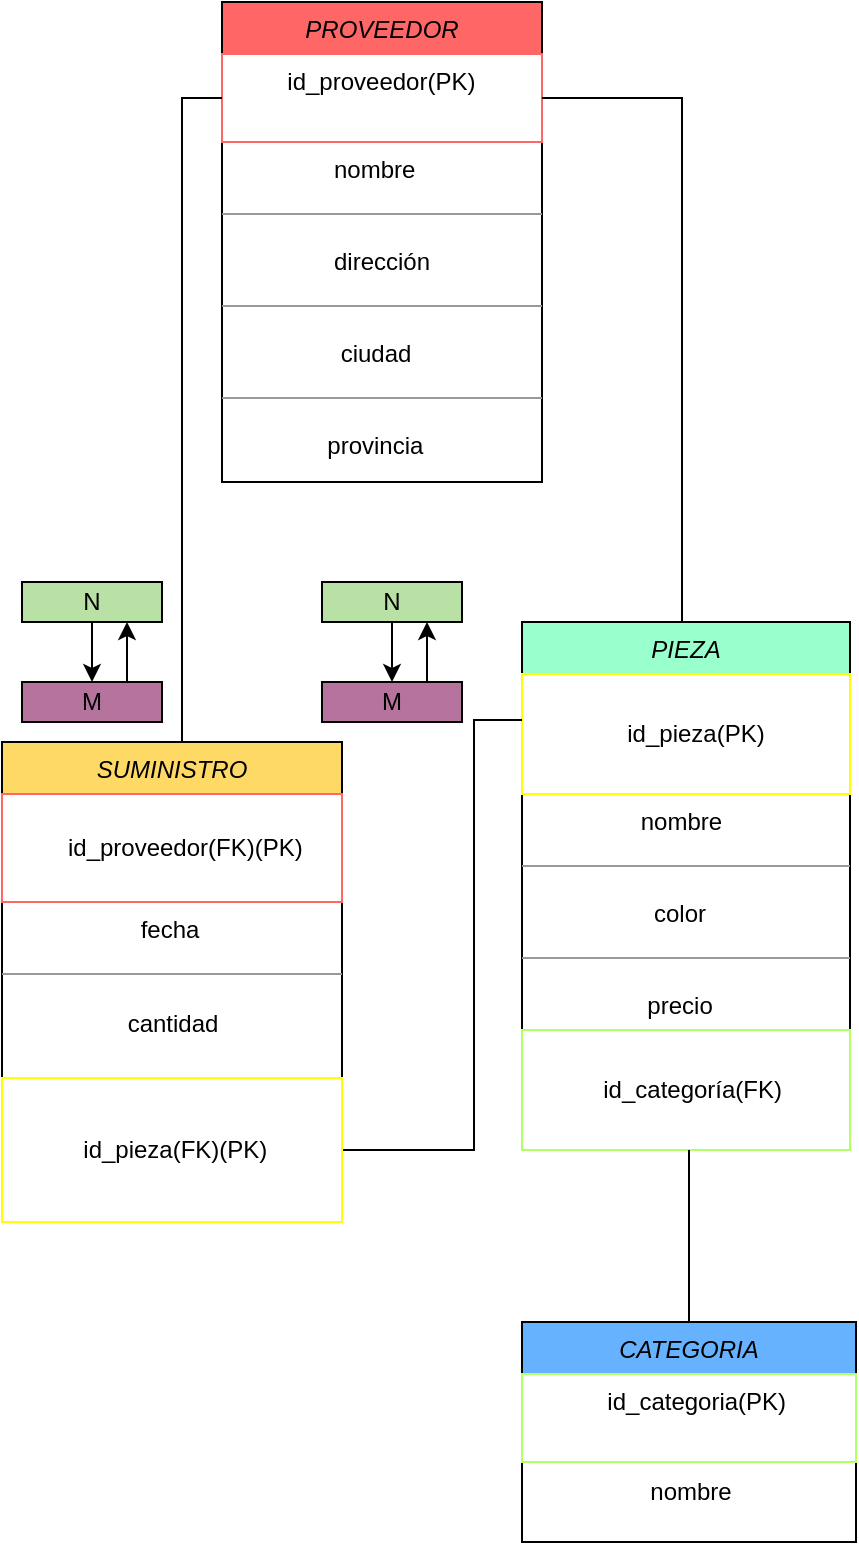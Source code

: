 <mxfile version="26.1.1">
  <diagram id="C5RBs43oDa-KdzZeNtuy" name="Page-1">
    <mxGraphModel dx="1088" dy="406" grid="1" gridSize="10" guides="1" tooltips="1" connect="1" arrows="1" fold="1" page="1" pageScale="1" pageWidth="827" pageHeight="1169" math="0" shadow="0">
      <root>
        <mxCell id="WIyWlLk6GJQsqaUBKTNV-0" />
        <mxCell id="WIyWlLk6GJQsqaUBKTNV-1" parent="WIyWlLk6GJQsqaUBKTNV-0" />
        <mxCell id="zkfFHV4jXpPFQw0GAbJ--0" value="PROVEEDOR" style="swimlane;fontStyle=2;align=center;verticalAlign=top;childLayout=stackLayout;horizontal=1;startSize=26;horizontalStack=0;resizeParent=1;resizeLast=0;collapsible=1;marginBottom=0;rounded=0;shadow=0;strokeWidth=1;fillColor=#FF6666;" parent="WIyWlLk6GJQsqaUBKTNV-1" vertex="1">
          <mxGeometry x="180" y="10" width="160" height="240" as="geometry">
            <mxRectangle x="180" y="10" width="160" height="26" as="alternateBounds" />
          </mxGeometry>
        </mxCell>
        <mxCell id="zkfFHV4jXpPFQw0GAbJ--1" value="        id_proveedor(PK)" style="text;align=left;verticalAlign=top;spacingLeft=4;spacingRight=4;overflow=hidden;rotatable=0;points=[[0,0.5],[1,0.5]];portConstraint=eastwest;strokeColor=#FF6666;" parent="zkfFHV4jXpPFQw0GAbJ--0" vertex="1">
          <mxGeometry y="26" width="160" height="44" as="geometry" />
        </mxCell>
        <mxCell id="zkfFHV4jXpPFQw0GAbJ--2" value="               nombre" style="text;align=left;verticalAlign=top;spacingLeft=4;spacingRight=4;overflow=hidden;rotatable=0;points=[[0,0.5],[1,0.5]];portConstraint=eastwest;rounded=0;shadow=0;html=0;" parent="zkfFHV4jXpPFQw0GAbJ--0" vertex="1">
          <mxGeometry y="70" width="160" height="26" as="geometry" />
        </mxCell>
        <mxCell id="VQyHc1rsR1vsa8HpWnLg-6" value="" style="verticalLabelPosition=bottom;shadow=0;dashed=0;align=center;html=1;verticalAlign=top;strokeWidth=1;shape=mxgraph.mockup.markup.line;strokeColor=#999999;" vertex="1" parent="zkfFHV4jXpPFQw0GAbJ--0">
          <mxGeometry y="96" width="160" height="20" as="geometry" />
        </mxCell>
        <mxCell id="zkfFHV4jXpPFQw0GAbJ--3" value="               dirección" style="text;align=left;verticalAlign=top;spacingLeft=4;spacingRight=4;overflow=hidden;rotatable=0;points=[[0,0.5],[1,0.5]];portConstraint=eastwest;rounded=0;shadow=0;html=0;" parent="zkfFHV4jXpPFQw0GAbJ--0" vertex="1">
          <mxGeometry y="116" width="160" height="26" as="geometry" />
        </mxCell>
        <mxCell id="VQyHc1rsR1vsa8HpWnLg-7" value="" style="verticalLabelPosition=bottom;shadow=0;dashed=0;align=center;html=1;verticalAlign=top;strokeWidth=1;shape=mxgraph.mockup.markup.line;strokeColor=#999999;" vertex="1" parent="zkfFHV4jXpPFQw0GAbJ--0">
          <mxGeometry y="142" width="160" height="20" as="geometry" />
        </mxCell>
        <mxCell id="VQyHc1rsR1vsa8HpWnLg-0" value="                ciudad" style="text;align=left;verticalAlign=top;spacingLeft=4;spacingRight=4;overflow=hidden;rotatable=0;points=[[0,0.5],[1,0.5]];portConstraint=eastwest;rounded=0;shadow=0;html=0;" vertex="1" parent="zkfFHV4jXpPFQw0GAbJ--0">
          <mxGeometry y="162" width="160" height="26" as="geometry" />
        </mxCell>
        <mxCell id="VQyHc1rsR1vsa8HpWnLg-8" value="" style="verticalLabelPosition=bottom;shadow=0;dashed=0;align=center;html=1;verticalAlign=top;strokeWidth=1;shape=mxgraph.mockup.markup.line;strokeColor=#999999;" vertex="1" parent="zkfFHV4jXpPFQw0GAbJ--0">
          <mxGeometry y="188" width="160" height="20" as="geometry" />
        </mxCell>
        <mxCell id="VQyHc1rsR1vsa8HpWnLg-1" value="              provincia" style="text;align=left;verticalAlign=top;spacingLeft=4;spacingRight=4;overflow=hidden;rotatable=0;points=[[0,0.5],[1,0.5]];portConstraint=eastwest;rounded=0;shadow=0;html=0;" vertex="1" parent="zkfFHV4jXpPFQw0GAbJ--0">
          <mxGeometry y="208" width="160" height="32" as="geometry" />
        </mxCell>
        <mxCell id="VQyHc1rsR1vsa8HpWnLg-39" value="PIEZA" style="swimlane;fontStyle=2;align=center;verticalAlign=top;childLayout=stackLayout;horizontal=1;startSize=26;horizontalStack=0;resizeParent=1;resizeLast=0;collapsible=1;marginBottom=0;rounded=0;shadow=0;strokeWidth=1;fillColor=#99FFCC;" vertex="1" parent="WIyWlLk6GJQsqaUBKTNV-1">
          <mxGeometry x="330" y="320" width="164" height="264" as="geometry">
            <mxRectangle x="230" y="140" width="160" height="26" as="alternateBounds" />
          </mxGeometry>
        </mxCell>
        <mxCell id="VQyHc1rsR1vsa8HpWnLg-94" value="" style="edgeStyle=elbowEdgeStyle;elbow=vertical;sourcePerimeterSpacing=0;targetPerimeterSpacing=0;startArrow=none;endArrow=none;rounded=0;curved=0;" edge="1" target="VQyHc1rsR1vsa8HpWnLg-93" parent="VQyHc1rsR1vsa8HpWnLg-39">
          <mxGeometry relative="1" as="geometry">
            <mxPoint x="30" y="34" as="sourcePoint" />
          </mxGeometry>
        </mxCell>
        <mxCell id="VQyHc1rsR1vsa8HpWnLg-93" value="&lt;span style=&quot;text-align: left; text-wrap-mode: nowrap;&quot;&gt;&amp;nbsp; &amp;nbsp;id_pieza(PK)&lt;/span&gt;" style="whiteSpace=wrap;html=1;align=center;verticalAlign=middle;treeFolding=1;treeMoving=1;newEdgeStyle={&quot;edgeStyle&quot;:&quot;elbowEdgeStyle&quot;,&quot;startArrow&quot;:&quot;none&quot;,&quot;endArrow&quot;:&quot;none&quot;};strokeColor=#FFFF00;" vertex="1" parent="VQyHc1rsR1vsa8HpWnLg-39">
          <mxGeometry y="26" width="164" height="60" as="geometry" />
        </mxCell>
        <mxCell id="VQyHc1rsR1vsa8HpWnLg-42" value="                nombre" style="text;align=left;verticalAlign=top;spacingLeft=4;spacingRight=4;overflow=hidden;rotatable=0;points=[[0,0.5],[1,0.5]];portConstraint=eastwest;rounded=0;shadow=0;html=0;" vertex="1" parent="VQyHc1rsR1vsa8HpWnLg-39">
          <mxGeometry y="86" width="164" height="26" as="geometry" />
        </mxCell>
        <mxCell id="VQyHc1rsR1vsa8HpWnLg-43" value="" style="verticalLabelPosition=bottom;shadow=0;dashed=0;align=center;html=1;verticalAlign=top;strokeWidth=1;shape=mxgraph.mockup.markup.line;strokeColor=#999999;" vertex="1" parent="VQyHc1rsR1vsa8HpWnLg-39">
          <mxGeometry y="112" width="164" height="20" as="geometry" />
        </mxCell>
        <mxCell id="VQyHc1rsR1vsa8HpWnLg-44" value="                  color" style="text;align=left;verticalAlign=top;spacingLeft=4;spacingRight=4;overflow=hidden;rotatable=0;points=[[0,0.5],[1,0.5]];portConstraint=eastwest;rounded=0;shadow=0;html=0;" vertex="1" parent="VQyHc1rsR1vsa8HpWnLg-39">
          <mxGeometry y="132" width="164" height="26" as="geometry" />
        </mxCell>
        <mxCell id="VQyHc1rsR1vsa8HpWnLg-45" value="" style="verticalLabelPosition=bottom;shadow=0;dashed=0;align=center;html=1;verticalAlign=top;strokeWidth=1;shape=mxgraph.mockup.markup.line;strokeColor=#999999;" vertex="1" parent="VQyHc1rsR1vsa8HpWnLg-39">
          <mxGeometry y="158" width="164" height="20" as="geometry" />
        </mxCell>
        <mxCell id="VQyHc1rsR1vsa8HpWnLg-97" value="" style="edgeStyle=elbowEdgeStyle;elbow=vertical;sourcePerimeterSpacing=0;targetPerimeterSpacing=0;startArrow=none;endArrow=none;rounded=0;curved=0;" edge="1" target="VQyHc1rsR1vsa8HpWnLg-96" parent="VQyHc1rsR1vsa8HpWnLg-39">
          <mxGeometry relative="1" as="geometry">
            <mxPoint x="36" y="228" as="sourcePoint" />
          </mxGeometry>
        </mxCell>
        <mxCell id="VQyHc1rsR1vsa8HpWnLg-46" value="                 precio" style="text;align=left;verticalAlign=top;spacingLeft=4;spacingRight=4;overflow=hidden;rotatable=0;points=[[0,0.5],[1,0.5]];portConstraint=eastwest;rounded=0;shadow=0;html=0;" vertex="1" parent="VQyHc1rsR1vsa8HpWnLg-39">
          <mxGeometry y="178" width="164" height="26" as="geometry" />
        </mxCell>
        <mxCell id="VQyHc1rsR1vsa8HpWnLg-96" value="&lt;span style=&quot;text-align: left; text-wrap-mode: nowrap;&quot;&gt;&amp;nbsp; id_categoría(FK)&lt;/span&gt;" style="whiteSpace=wrap;html=1;align=center;verticalAlign=middle;treeFolding=1;treeMoving=1;newEdgeStyle={&quot;edgeStyle&quot;:&quot;elbowEdgeStyle&quot;,&quot;startArrow&quot;:&quot;none&quot;,&quot;endArrow&quot;:&quot;none&quot;};strokeColor=#B3FF66;" vertex="1" parent="VQyHc1rsR1vsa8HpWnLg-39">
          <mxGeometry y="204" width="164" height="60" as="geometry" />
        </mxCell>
        <mxCell id="VQyHc1rsR1vsa8HpWnLg-52" value="CATEGORIA" style="swimlane;fontStyle=2;align=center;verticalAlign=top;childLayout=stackLayout;horizontal=1;startSize=26;horizontalStack=0;resizeParent=1;resizeLast=0;collapsible=1;marginBottom=0;rounded=0;shadow=0;strokeWidth=1;fillColor=#66B2FF;" vertex="1" parent="WIyWlLk6GJQsqaUBKTNV-1">
          <mxGeometry x="330" y="670" width="167" height="110" as="geometry">
            <mxRectangle x="230" y="140" width="160" height="26" as="alternateBounds" />
          </mxGeometry>
        </mxCell>
        <mxCell id="VQyHc1rsR1vsa8HpWnLg-53" value="           id_categoria(PK)" style="text;align=left;verticalAlign=top;spacingLeft=4;spacingRight=4;overflow=hidden;rotatable=0;points=[[0,0.5],[1,0.5]];portConstraint=eastwest;strokeColor=#B3FF66;" vertex="1" parent="VQyHc1rsR1vsa8HpWnLg-52">
          <mxGeometry y="26" width="167" height="44" as="geometry" />
        </mxCell>
        <mxCell id="VQyHc1rsR1vsa8HpWnLg-102" value="nombre" style="text;html=1;align=center;verticalAlign=middle;resizable=0;points=[];autosize=1;strokeColor=none;fillColor=none;" vertex="1" parent="VQyHc1rsR1vsa8HpWnLg-52">
          <mxGeometry y="70" width="167" height="30" as="geometry" />
        </mxCell>
        <mxCell id="VQyHc1rsR1vsa8HpWnLg-64" value="SUMINISTRO" style="swimlane;fontStyle=2;align=center;verticalAlign=top;childLayout=stackLayout;horizontal=1;startSize=26;horizontalStack=0;resizeParent=1;resizeLast=0;collapsible=1;marginBottom=0;rounded=0;shadow=0;strokeWidth=1;fillColor=#FFD966;" vertex="1" parent="WIyWlLk6GJQsqaUBKTNV-1">
          <mxGeometry x="70" y="380" width="170" height="190" as="geometry">
            <mxRectangle x="230" y="140" width="160" height="26" as="alternateBounds" />
          </mxGeometry>
        </mxCell>
        <mxCell id="VQyHc1rsR1vsa8HpWnLg-91" value="&lt;span style=&quot;text-align: left; text-wrap-mode: nowrap;&quot;&gt;&amp;nbsp; &amp;nbsp; id_proveedor(FK)(PK)&lt;/span&gt;" style="whiteSpace=wrap;html=1;align=center;verticalAlign=middle;treeFolding=1;treeMoving=1;newEdgeStyle={&quot;edgeStyle&quot;:&quot;elbowEdgeStyle&quot;,&quot;startArrow&quot;:&quot;none&quot;,&quot;endArrow&quot;:&quot;none&quot;};strokeColor=#FF6666;" vertex="1" parent="VQyHc1rsR1vsa8HpWnLg-64">
          <mxGeometry y="26" width="170" height="54" as="geometry" />
        </mxCell>
        <mxCell id="VQyHc1rsR1vsa8HpWnLg-71" value="                   fecha" style="text;align=left;verticalAlign=top;spacingLeft=4;spacingRight=4;overflow=hidden;rotatable=0;points=[[0,0.5],[1,0.5]];portConstraint=eastwest;rounded=0;shadow=0;html=0;" vertex="1" parent="VQyHc1rsR1vsa8HpWnLg-64">
          <mxGeometry y="80" width="170" height="26" as="geometry" />
        </mxCell>
        <mxCell id="VQyHc1rsR1vsa8HpWnLg-88" value="" style="edgeStyle=elbowEdgeStyle;elbow=vertical;sourcePerimeterSpacing=0;targetPerimeterSpacing=0;startArrow=none;endArrow=none;rounded=0;curved=0;" edge="1" target="VQyHc1rsR1vsa8HpWnLg-87" parent="VQyHc1rsR1vsa8HpWnLg-64">
          <mxGeometry relative="1" as="geometry">
            <mxPoint x="10" y="189" as="sourcePoint" />
          </mxGeometry>
        </mxCell>
        <mxCell id="VQyHc1rsR1vsa8HpWnLg-80" value="" style="verticalLabelPosition=bottom;shadow=0;dashed=0;align=center;html=1;verticalAlign=top;strokeWidth=1;shape=mxgraph.mockup.markup.line;strokeColor=#999999;" vertex="1" parent="VQyHc1rsR1vsa8HpWnLg-64">
          <mxGeometry y="106" width="170" height="20" as="geometry" />
        </mxCell>
        <mxCell id="VQyHc1rsR1vsa8HpWnLg-81" value="cantidad" style="text;html=1;align=center;verticalAlign=middle;resizable=0;points=[];autosize=1;strokeColor=none;fillColor=none;" vertex="1" parent="VQyHc1rsR1vsa8HpWnLg-64">
          <mxGeometry y="126" width="170" height="30" as="geometry" />
        </mxCell>
        <mxCell id="VQyHc1rsR1vsa8HpWnLg-89" style="edgeStyle=elbowEdgeStyle;rounded=0;orthogonalLoop=1;jettySize=auto;html=1;startArrow=none;endArrow=none;" edge="1" parent="WIyWlLk6GJQsqaUBKTNV-1">
          <mxGeometry relative="1" as="geometry">
            <mxPoint x="236" y="584" as="sourcePoint" />
            <mxPoint x="330" y="369" as="targetPoint" />
            <Array as="points">
              <mxPoint x="306" y="369" />
            </Array>
          </mxGeometry>
        </mxCell>
        <mxCell id="VQyHc1rsR1vsa8HpWnLg-87" value="&lt;span style=&quot;text-align: left; text-wrap-mode: nowrap;&quot;&gt;&amp;nbsp;id_pieza(FK)(PK)&lt;/span&gt;" style="whiteSpace=wrap;html=1;align=center;verticalAlign=middle;treeFolding=1;treeMoving=1;newEdgeStyle={&quot;edgeStyle&quot;:&quot;elbowEdgeStyle&quot;,&quot;startArrow&quot;:&quot;none&quot;,&quot;endArrow&quot;:&quot;none&quot;};strokeColor=#FFFF00;" vertex="1" parent="WIyWlLk6GJQsqaUBKTNV-1">
          <mxGeometry x="70" y="548" width="170" height="72" as="geometry" />
        </mxCell>
        <mxCell id="VQyHc1rsR1vsa8HpWnLg-95" style="edgeStyle=elbowEdgeStyle;rounded=0;orthogonalLoop=1;jettySize=auto;html=1;startArrow=none;endArrow=none;entryX=1;entryY=0.5;entryDx=0;entryDy=0;" edge="1" parent="WIyWlLk6GJQsqaUBKTNV-1" target="zkfFHV4jXpPFQw0GAbJ--1">
          <mxGeometry relative="1" as="geometry">
            <mxPoint x="400" y="23" as="targetPoint" />
            <mxPoint x="400.0" y="320" as="sourcePoint" />
            <Array as="points">
              <mxPoint x="410" y="40" />
            </Array>
          </mxGeometry>
        </mxCell>
        <mxCell id="VQyHc1rsR1vsa8HpWnLg-99" style="edgeStyle=elbowEdgeStyle;rounded=0;orthogonalLoop=1;jettySize=auto;html=1;startArrow=none;endArrow=none;entryX=0.5;entryY=0;entryDx=0;entryDy=0;" edge="1" parent="WIyWlLk6GJQsqaUBKTNV-1" source="VQyHc1rsR1vsa8HpWnLg-96" target="VQyHc1rsR1vsa8HpWnLg-52">
          <mxGeometry relative="1" as="geometry" />
        </mxCell>
        <mxCell id="VQyHc1rsR1vsa8HpWnLg-101" style="edgeStyle=elbowEdgeStyle;rounded=0;orthogonalLoop=1;jettySize=auto;html=1;startArrow=none;endArrow=none;entryX=0;entryY=0.5;entryDx=0;entryDy=0;" edge="1" parent="WIyWlLk6GJQsqaUBKTNV-1" target="zkfFHV4jXpPFQw0GAbJ--1">
          <mxGeometry relative="1" as="geometry">
            <mxPoint x="170" y="49" as="targetPoint" />
            <mxPoint x="160" y="380" as="sourcePoint" />
            <Array as="points">
              <mxPoint x="160" y="50" />
            </Array>
          </mxGeometry>
        </mxCell>
        <mxCell id="VQyHc1rsR1vsa8HpWnLg-109" value="" style="edgeStyle=orthogonalEdgeStyle;rounded=0;orthogonalLoop=1;jettySize=auto;html=1;" edge="1" parent="WIyWlLk6GJQsqaUBKTNV-1" source="VQyHc1rsR1vsa8HpWnLg-110" target="VQyHc1rsR1vsa8HpWnLg-112">
          <mxGeometry relative="1" as="geometry" />
        </mxCell>
        <mxCell id="VQyHc1rsR1vsa8HpWnLg-110" value="N" style="whiteSpace=wrap;html=1;fillColor=#B9E0A5;" vertex="1" parent="WIyWlLk6GJQsqaUBKTNV-1">
          <mxGeometry x="80" y="300" width="70" height="20" as="geometry" />
        </mxCell>
        <mxCell id="VQyHc1rsR1vsa8HpWnLg-111" style="edgeStyle=orthogonalEdgeStyle;rounded=0;orthogonalLoop=1;jettySize=auto;html=1;entryX=0.75;entryY=1;entryDx=0;entryDy=0;" edge="1" parent="WIyWlLk6GJQsqaUBKTNV-1" source="VQyHc1rsR1vsa8HpWnLg-112" target="VQyHc1rsR1vsa8HpWnLg-110">
          <mxGeometry relative="1" as="geometry">
            <Array as="points">
              <mxPoint x="133" y="350" />
              <mxPoint x="133" y="350" />
            </Array>
          </mxGeometry>
        </mxCell>
        <mxCell id="VQyHc1rsR1vsa8HpWnLg-112" value="M" style="whiteSpace=wrap;html=1;fillColor=#B5739D;" vertex="1" parent="WIyWlLk6GJQsqaUBKTNV-1">
          <mxGeometry x="80" y="350" width="70" height="20" as="geometry" />
        </mxCell>
        <mxCell id="VQyHc1rsR1vsa8HpWnLg-114" value="" style="edgeStyle=orthogonalEdgeStyle;rounded=0;orthogonalLoop=1;jettySize=auto;html=1;" edge="1" parent="WIyWlLk6GJQsqaUBKTNV-1" source="VQyHc1rsR1vsa8HpWnLg-115" target="VQyHc1rsR1vsa8HpWnLg-117">
          <mxGeometry relative="1" as="geometry" />
        </mxCell>
        <mxCell id="VQyHc1rsR1vsa8HpWnLg-115" value="N" style="whiteSpace=wrap;html=1;fillColor=#B9E0A5;" vertex="1" parent="WIyWlLk6GJQsqaUBKTNV-1">
          <mxGeometry x="230" y="300" width="70" height="20" as="geometry" />
        </mxCell>
        <mxCell id="VQyHc1rsR1vsa8HpWnLg-116" style="edgeStyle=orthogonalEdgeStyle;rounded=0;orthogonalLoop=1;jettySize=auto;html=1;entryX=0.75;entryY=1;entryDx=0;entryDy=0;" edge="1" parent="WIyWlLk6GJQsqaUBKTNV-1" source="VQyHc1rsR1vsa8HpWnLg-117" target="VQyHc1rsR1vsa8HpWnLg-115">
          <mxGeometry relative="1" as="geometry">
            <Array as="points">
              <mxPoint x="283" y="350" />
              <mxPoint x="283" y="350" />
            </Array>
          </mxGeometry>
        </mxCell>
        <mxCell id="VQyHc1rsR1vsa8HpWnLg-117" value="M" style="whiteSpace=wrap;html=1;fillColor=#B5739D;" vertex="1" parent="WIyWlLk6GJQsqaUBKTNV-1">
          <mxGeometry x="230" y="350" width="70" height="20" as="geometry" />
        </mxCell>
      </root>
    </mxGraphModel>
  </diagram>
</mxfile>
